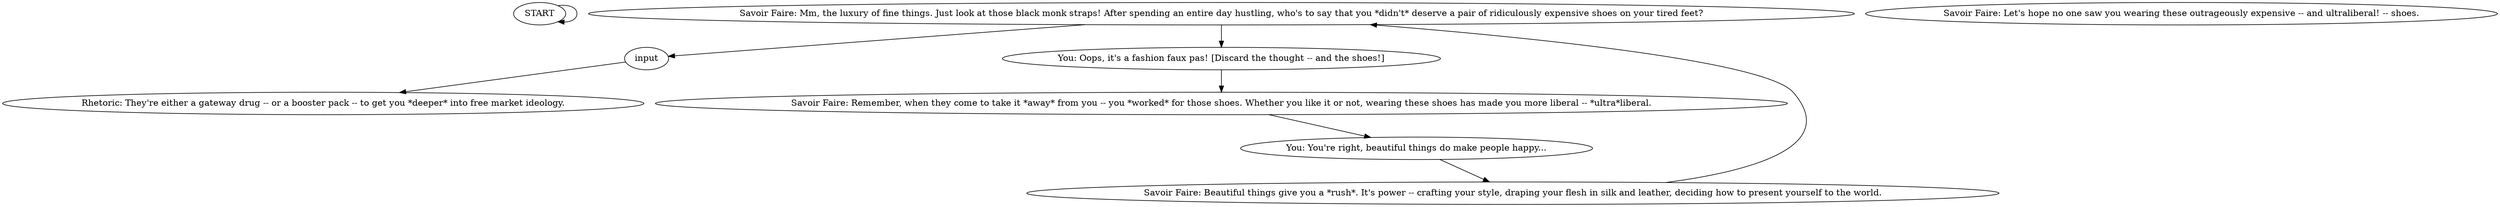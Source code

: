 # APT ORB / wearing fancy loafers
# Putting the shoes on gives a one time +1 to Indirect Modes of Taxation, you capitalist swine.
# ==================================================
digraph G {
	  0 [label="START"];
	  1 [label="input"];
	  2 [label="You: You're right, beautiful things do make people happy..."];
	  3 [label="Rhetoric: They're either a gateway drug -- or a booster pack -- to get you *deeper* into free market ideology."];
	  4 [label="Savoir Faire: Mm, the luxury of fine things. Just look at those black monk straps! After spending an entire day hustling, who's to say that you *didn't* deserve a pair of ridiculously expensive shoes on your tired feet?"];
	  5 [label="Savoir Faire: Remember, when they come to take it *away* from you -- you *worked* for those shoes. Whether you like it or not, wearing these shoes has made you more liberal -- *ultra*liberal."];
	  6 [label="Savoir Faire: Let's hope no one saw you wearing these outrageously expensive -- and ultraliberal! -- shoes."];
	  7 [label="You: Oops, it's a fashion faux pas! [Discard the thought -- and the shoes!]"];
	  8 [label="Savoir Faire: Beautiful things give you a *rush*. It's power -- crafting your style, draping your flesh in silk and leather, deciding how to present yourself to the world."];
	  0 -> 0
	  1 -> 3
	  2 -> 8
	  4 -> 1
	  4 -> 7
	  5 -> 2
	  7 -> 5
	  8 -> 4
}

